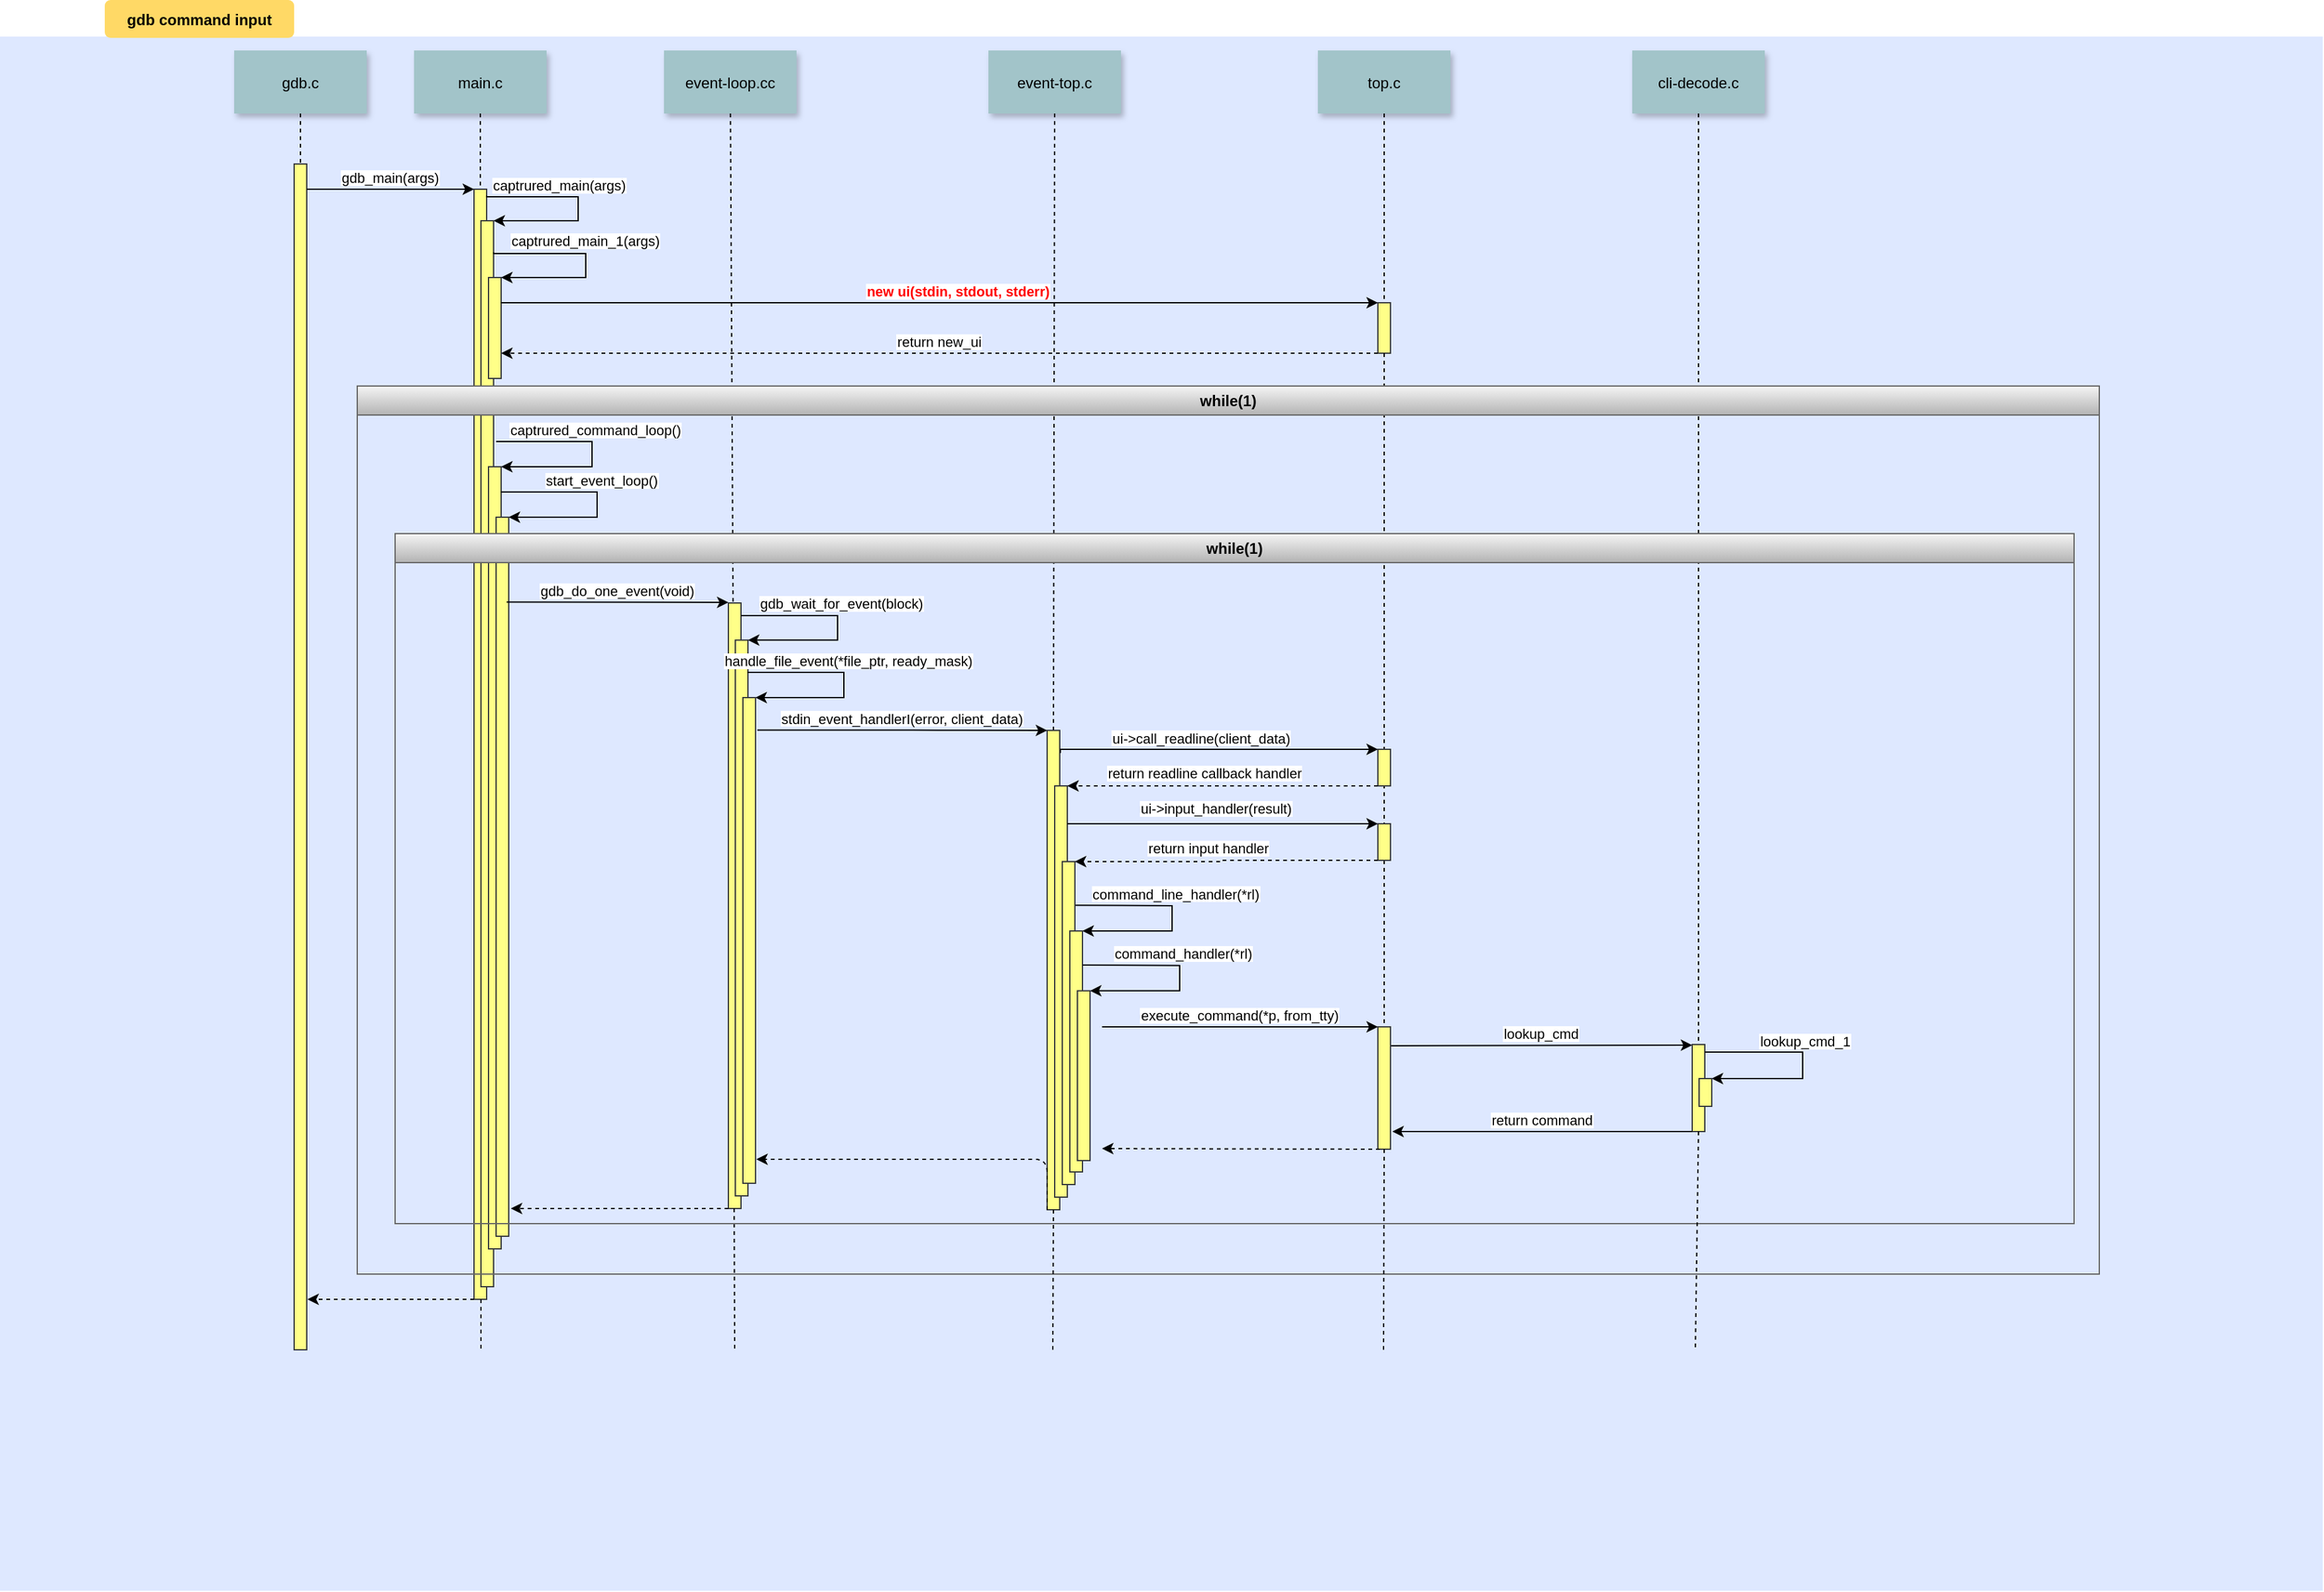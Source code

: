 <mxfile version="24.0.7" type="github">
  <diagram name="Page-1" id="9361dd3d-8414-5efd-6122-117bd74ce7a7">
    <mxGraphModel dx="1701" dy="574" grid="1" gridSize="10" guides="1" tooltips="1" connect="1" arrows="1" fold="1" page="0" pageScale="1.5" pageWidth="826" pageHeight="1169" background="none" math="0" shadow="0">
      <root>
        <mxCell id="0" />
        <mxCell id="1" parent="0" />
        <mxCell id="69" value="" style="fillColor=#DEE8FF;strokeColor=none" parent="1" vertex="1">
          <mxGeometry x="-33" y="49" width="1840" height="1232" as="geometry" />
        </mxCell>
        <mxCell id="2" value="" style="fillColor=#ffff88;strokeColor=#36393d;" parent="1" vertex="1">
          <mxGeometry x="200" y="150" width="10" height="940" as="geometry" />
        </mxCell>
        <mxCell id="4" value="gdb.c" style="shadow=1;fillColor=#A2C4C9;strokeColor=none" parent="1" vertex="1">
          <mxGeometry x="152.5" y="60" width="105" height="50" as="geometry" />
        </mxCell>
        <mxCell id="6" value="" style="fillColor=#ffff88;strokeColor=#36393d;" parent="1" vertex="1">
          <mxGeometry x="342.5" y="170" width="10" height="880" as="geometry" />
        </mxCell>
        <mxCell id="7" value="main.c" style="shadow=1;fillColor=#A2C4C9;strokeColor=none" parent="1" vertex="1">
          <mxGeometry x="295" y="60" width="105" height="50" as="geometry" />
        </mxCell>
        <mxCell id="8" value="" style="edgeStyle=none;endArrow=none;dashed=1" parent="1" source="7" target="6" edge="1">
          <mxGeometry x="272.335" y="165" width="100" height="100" as="geometry">
            <mxPoint x="347.259" y="110" as="sourcePoint" />
            <mxPoint x="347.576" y="165" as="targetPoint" />
          </mxGeometry>
        </mxCell>
        <mxCell id="9" value="gdb_main(args)" style="edgeStyle=none;verticalLabelPosition=top;verticalAlign=bottom;entryX=0;entryY=0;entryDx=0;entryDy=0;" parent="1" target="6" edge="1">
          <mxGeometry x="220" y="92" width="100" height="100" as="geometry">
            <mxPoint x="210" y="170" as="sourcePoint" />
            <mxPoint x="340" y="170" as="targetPoint" />
          </mxGeometry>
        </mxCell>
        <mxCell id="13" value="captrured_main(args)" style="edgeStyle=orthogonalEdgeStyle;verticalLabelPosition=top;verticalAlign=bottom;exitX=1.25;exitY=0.213;exitDx=0;exitDy=0;flowAnimation=0;rounded=0;strokeColor=default;jumpStyle=none;shadow=0;comic=0;noJump=0;exitPerimeter=0;entryX=1;entryY=0;entryDx=0;entryDy=0;" parent="1" target="NpjNhpAdD-cPr5dTdstZ-95" edge="1">
          <mxGeometry width="100" height="100" as="geometry">
            <mxPoint x="352.5" y="175.0" as="sourcePoint" />
            <mxPoint x="358" y="195" as="targetPoint" />
            <Array as="points">
              <mxPoint x="425" y="176" />
              <mxPoint x="425" y="195" />
            </Array>
            <mxPoint x="55" y="-9" as="offset" />
          </mxGeometry>
        </mxCell>
        <mxCell id="33" value="" style="edgeStyle=elbowEdgeStyle;elbow=horizontal;endArrow=none;dashed=1" parent="1" source="4" target="2" edge="1">
          <mxGeometry x="230.0" y="310" width="100" height="100" as="geometry">
            <mxPoint x="230.0" y="410" as="sourcePoint" />
            <mxPoint x="330" y="310" as="targetPoint" />
          </mxGeometry>
        </mxCell>
        <mxCell id="71" value="gdb command input" style="rounded=1;fontStyle=1;fillColor=#FFD966;strokeColor=none" parent="1" vertex="1">
          <mxGeometry x="50" y="20" width="150" height="30" as="geometry" />
        </mxCell>
        <mxCell id="NpjNhpAdD-cPr5dTdstZ-95" value="" style="fillColor=#ffff88;strokeColor=#36393d;" parent="1" vertex="1">
          <mxGeometry x="348" y="195" width="10" height="845" as="geometry" />
        </mxCell>
        <mxCell id="NpjNhpAdD-cPr5dTdstZ-96" value="" style="fillColor=#ffff88;strokeColor=#36393d;" parent="1" vertex="1">
          <mxGeometry x="354" y="240" width="10" height="80" as="geometry" />
        </mxCell>
        <mxCell id="NpjNhpAdD-cPr5dTdstZ-100" value="captrured_main_1(args)" style="edgeStyle=orthogonalEdgeStyle;verticalLabelPosition=top;verticalAlign=bottom;exitX=1.25;exitY=0.213;exitDx=0;exitDy=0;flowAnimation=0;rounded=0;strokeColor=default;jumpStyle=none;shadow=0;comic=0;noJump=0;exitPerimeter=0;entryX=1;entryY=0;entryDx=0;entryDy=0;" parent="1" target="NpjNhpAdD-cPr5dTdstZ-96" edge="1">
          <mxGeometry width="100" height="100" as="geometry">
            <mxPoint x="358" y="220.0" as="sourcePoint" />
            <mxPoint x="363.5" y="240" as="targetPoint" />
            <Array as="points">
              <mxPoint x="431" y="221" />
              <mxPoint x="431" y="240" />
            </Array>
            <mxPoint x="70" y="-10" as="offset" />
          </mxGeometry>
        </mxCell>
        <mxCell id="NpjNhpAdD-cPr5dTdstZ-152" value="" style="fillColor=#ffff88;strokeColor=#36393d;" parent="1" vertex="1">
          <mxGeometry x="1058.5" y="260" width="10" height="40" as="geometry" />
        </mxCell>
        <mxCell id="NpjNhpAdD-cPr5dTdstZ-154" value="new ui(stdin, stdout, stderr)" style="edgeStyle=none;verticalLabelPosition=top;verticalAlign=bottom;entryX=0;entryY=0;entryDx=0;entryDy=0;strokeColor=default;fontStyle=1;fontColor=#ff0000;" parent="1" edge="1" target="NpjNhpAdD-cPr5dTdstZ-152">
          <mxGeometry width="100" height="100" as="geometry">
            <mxPoint x="363.75" y="260" as="sourcePoint" />
            <mxPoint x="567.5" y="260.42" as="targetPoint" />
            <mxPoint x="15" as="offset" />
          </mxGeometry>
        </mxCell>
        <mxCell id="NpjNhpAdD-cPr5dTdstZ-155" value="return new_ui" style="edgeStyle=none;verticalLabelPosition=top;verticalAlign=bottom;entryX=1;entryY=0.75;entryDx=0;entryDy=0;dashed=1;exitX=0;exitY=1;exitDx=0;exitDy=0;" parent="1" target="NpjNhpAdD-cPr5dTdstZ-96" edge="1" source="NpjNhpAdD-cPr5dTdstZ-152">
          <mxGeometry x="220" y="92" width="100" height="100" as="geometry">
            <mxPoint x="567.5" y="290" as="sourcePoint" />
            <mxPoint x="376.25" y="290" as="targetPoint" />
          </mxGeometry>
        </mxCell>
        <mxCell id="8tz-lUX5db71lzaxd9jw-120" value="" style="group" vertex="1" connectable="0" parent="1">
          <mxGeometry x="750" y="60" width="105" height="50" as="geometry" />
        </mxCell>
        <mxCell id="NpjNhpAdD-cPr5dTdstZ-157" value="event-top.c" style="shadow=1;fillColor=#A2C4C9;strokeColor=none" parent="8tz-lUX5db71lzaxd9jw-120" vertex="1">
          <mxGeometry width="105" height="50" as="geometry" />
        </mxCell>
        <mxCell id="8tz-lUX5db71lzaxd9jw-121" value="" style="group" vertex="1" connectable="0" parent="1">
          <mxGeometry x="493" y="60" width="105" height="50" as="geometry" />
        </mxCell>
        <mxCell id="24" value="event-loop.cc" style="shadow=1;fillColor=#A2C4C9;strokeColor=none" parent="8tz-lUX5db71lzaxd9jw-121" vertex="1">
          <mxGeometry width="105" height="50" as="geometry" />
        </mxCell>
        <mxCell id="8tz-lUX5db71lzaxd9jw-92" value="" style="edgeStyle=none;endArrow=none;dashed=1;exitX=0.5;exitY=1;exitDx=0;exitDy=0;entryX=0.5;entryY=0;entryDx=0;entryDy=0;" edge="1" parent="1" source="8tz-lUX5db71lzaxd9jw-86" target="NpjNhpAdD-cPr5dTdstZ-152">
          <mxGeometry x="1907.335" y="225" width="100" height="100" as="geometry">
            <mxPoint x="1254" y="120" as="sourcePoint" />
            <mxPoint x="1064" y="260" as="targetPoint" />
          </mxGeometry>
        </mxCell>
        <mxCell id="8tz-lUX5db71lzaxd9jw-86" value="top.c" style="shadow=1;fillColor=#A2C4C9;strokeColor=none" vertex="1" parent="1">
          <mxGeometry x="1011" y="60" width="105" height="50" as="geometry" />
        </mxCell>
        <mxCell id="8tz-lUX5db71lzaxd9jw-90" value="cli-decode.c" style="shadow=1;fillColor=#A2C4C9;strokeColor=none" vertex="1" parent="1">
          <mxGeometry x="1260" y="60" width="105" height="50" as="geometry" />
        </mxCell>
        <mxCell id="8tz-lUX5db71lzaxd9jw-97" value="" style="edgeStyle=none;endArrow=none;dashed=1;entryX=0.5;entryY=0;entryDx=0;entryDy=0;exitX=0.5;exitY=1;exitDx=0;exitDy=0;" edge="1" parent="1" source="8tz-lUX5db71lzaxd9jw-90" target="8tz-lUX5db71lzaxd9jw-93">
          <mxGeometry x="2147.335" y="225" width="100" height="100" as="geometry">
            <mxPoint x="1472.66" y="110" as="sourcePoint" />
            <mxPoint x="1472.66" y="760" as="targetPoint" />
          </mxGeometry>
        </mxCell>
        <mxCell id="NpjNhpAdD-cPr5dTdstZ-158" value="" style="edgeStyle=none;endArrow=none;dashed=1;entryX=0.5;entryY=0;entryDx=0;entryDy=0;" parent="1" source="NpjNhpAdD-cPr5dTdstZ-157" target="NpjNhpAdD-cPr5dTdstZ-161" edge="1">
          <mxGeometry x="1677.335" y="225" width="100" height="100" as="geometry">
            <mxPoint x="1212.259" y="110" as="sourcePoint" />
            <mxPoint x="1040" y="220" as="targetPoint" />
          </mxGeometry>
        </mxCell>
        <mxCell id="25" value="" style="edgeStyle=none;endArrow=none;dashed=1" parent="1" source="24" target="26" edge="1">
          <mxGeometry x="1237.335" y="225" width="100" height="100" as="geometry">
            <mxPoint x="772.259" y="110" as="sourcePoint" />
            <mxPoint x="772.576" y="165" as="targetPoint" />
          </mxGeometry>
        </mxCell>
        <mxCell id="8tz-lUX5db71lzaxd9jw-95" value="lookup_cmd" style="edgeStyle=elbowEdgeStyle;elbow=vertical;verticalLabelPosition=top;verticalAlign=bottom;entryX=0;entryY=0;entryDx=0;entryDy=0;exitX=1;exitY=0.25;exitDx=0;exitDy=0;" edge="1" parent="1" target="8tz-lUX5db71lzaxd9jw-93">
          <mxGeometry x="1495.355" y="693.736" width="138.142" height="100" as="geometry">
            <mxPoint x="1068.5" y="849" as="sourcePoint" />
            <mxPoint x="1432.5" y="787" as="targetPoint" />
            <Array as="points" />
          </mxGeometry>
        </mxCell>
        <mxCell id="8tz-lUX5db71lzaxd9jw-93" value="" style="fillColor=#ffff88;strokeColor=#36393d;" vertex="1" parent="1">
          <mxGeometry x="1307.5" y="848" width="10" height="69" as="geometry" />
        </mxCell>
        <mxCell id="8tz-lUX5db71lzaxd9jw-101" value="return command" style="edgeStyle=elbowEdgeStyle;elbow=vertical;verticalLabelPosition=top;verticalAlign=bottom;exitX=0;exitY=1;exitDx=0;exitDy=0;" edge="1" parent="1" source="8tz-lUX5db71lzaxd9jw-93">
          <mxGeometry x="1510" y="696.736" width="100" height="100" as="geometry">
            <mxPoint x="1454.5" y="869" as="sourcePoint" />
            <mxPoint x="1070" y="917" as="targetPoint" />
            <Array as="points" />
          </mxGeometry>
        </mxCell>
        <mxCell id="8tz-lUX5db71lzaxd9jw-100" value="lookup_cmd_1" style="edgeStyle=orthogonalEdgeStyle;verticalLabelPosition=top;verticalAlign=bottom;flowAnimation=0;rounded=0;strokeColor=default;jumpStyle=none;shadow=0;comic=0;noJump=0;entryX=1;entryY=0;entryDx=0;entryDy=0;exitX=1;exitY=0;exitDx=0;exitDy=0;" edge="1" parent="1" target="8tz-lUX5db71lzaxd9jw-99">
          <mxGeometry x="360" y="-375" width="100" height="100" as="geometry">
            <mxPoint x="1317.5" y="854" as="sourcePoint" />
            <mxPoint x="1323.0" y="874" as="targetPoint" />
            <Array as="points">
              <mxPoint x="1395" y="854" />
              <mxPoint x="1395" y="875" />
            </Array>
            <mxPoint x="77" y="-10" as="offset" />
          </mxGeometry>
        </mxCell>
        <mxCell id="8tz-lUX5db71lzaxd9jw-105" value="" style="group;strokeWidth=4;" vertex="1" connectable="0" parent="1">
          <mxGeometry x="796.5" y="599" width="222.5" height="380" as="geometry" />
        </mxCell>
        <mxCell id="NpjNhpAdD-cPr5dTdstZ-161" value="" style="fillColor=#ffff88;strokeColor=#36393d;" parent="8tz-lUX5db71lzaxd9jw-105" vertex="1">
          <mxGeometry width="10" height="380" as="geometry" />
        </mxCell>
        <mxCell id="8tz-lUX5db71lzaxd9jw-85" value="command_line_handler(*rl)" style="edgeStyle=orthogonalEdgeStyle;verticalLabelPosition=top;verticalAlign=bottom;flowAnimation=0;rounded=0;strokeColor=default;jumpStyle=none;shadow=0;comic=0;noJump=0;entryX=1;entryY=0;entryDx=0;entryDy=0;exitX=1.017;exitY=0.125;exitDx=0;exitDy=0;exitPerimeter=0;" edge="1" parent="8tz-lUX5db71lzaxd9jw-105" target="8tz-lUX5db71lzaxd9jw-84">
          <mxGeometry width="100" height="100" as="geometry">
            <mxPoint x="22.17" y="138.625" as="sourcePoint" />
            <mxPoint x="28.51" y="159" as="targetPoint" />
            <Array as="points">
              <mxPoint x="24" y="139" />
              <mxPoint x="99" y="139" />
              <mxPoint x="99" y="159" />
              <mxPoint x="28" y="159" />
            </Array>
            <mxPoint x="77" y="-10" as="offset" />
          </mxGeometry>
        </mxCell>
        <mxCell id="8tz-lUX5db71lzaxd9jw-73" value="" style="fillColor=#ffff88;strokeColor=#36393d;" vertex="1" parent="8tz-lUX5db71lzaxd9jw-105">
          <mxGeometry x="6" y="44" width="10" height="326" as="geometry" />
        </mxCell>
        <mxCell id="8tz-lUX5db71lzaxd9jw-83" value="ui-&gt;input_handler(result)" style="edgeStyle=orthogonalEdgeStyle;verticalLabelPosition=top;verticalAlign=bottom;flowAnimation=0;rounded=0;strokeColor=default;jumpStyle=none;shadow=0;comic=0;noJump=0;entryX=0;entryY=0;entryDx=0;entryDy=0;" edge="1" parent="8tz-lUX5db71lzaxd9jw-105" target="8tz-lUX5db71lzaxd9jw-137">
          <mxGeometry width="100" height="100" as="geometry">
            <mxPoint x="16" y="74" as="sourcePoint" />
            <mxPoint x="22.51" y="94" as="targetPoint" />
            <Array as="points">
              <mxPoint x="262" y="74" />
            </Array>
            <mxPoint x="-5" y="-3" as="offset" />
          </mxGeometry>
        </mxCell>
        <mxCell id="8tz-lUX5db71lzaxd9jw-82" value="" style="fillColor=#ffff88;strokeColor=#36393d;" vertex="1" parent="8tz-lUX5db71lzaxd9jw-105">
          <mxGeometry x="12" y="104" width="10" height="256" as="geometry" />
        </mxCell>
        <mxCell id="8tz-lUX5db71lzaxd9jw-84" value="" style="fillColor=#ffff88;strokeColor=#36393d;" vertex="1" parent="8tz-lUX5db71lzaxd9jw-105">
          <mxGeometry x="18" y="159" width="10" height="191" as="geometry" />
        </mxCell>
        <mxCell id="8tz-lUX5db71lzaxd9jw-99" value="" style="fillColor=#ffff88;strokeColor=#36393d;" vertex="1" parent="1">
          <mxGeometry x="1313" y="875" width="10" height="22" as="geometry" />
        </mxCell>
        <mxCell id="8tz-lUX5db71lzaxd9jw-128" value="" style="edgeStyle=none;endArrow=none;dashed=1;exitX=0.5;exitY=1;exitDx=0;exitDy=0;entryX=0.5;entryY=0;entryDx=0;entryDy=0;" edge="1" parent="1" source="NpjNhpAdD-cPr5dTdstZ-152" target="8tz-lUX5db71lzaxd9jw-89">
          <mxGeometry x="1907.335" y="225" width="100" height="100" as="geometry">
            <mxPoint x="1063.24" y="310" as="sourcePoint" />
            <mxPoint x="1063.24" y="460" as="targetPoint" />
          </mxGeometry>
        </mxCell>
        <mxCell id="8tz-lUX5db71lzaxd9jw-129" value="stdin_event_handlerI(error, client_data)" style="edgeStyle=elbowEdgeStyle;elbow=horizontal;verticalLabelPosition=top;verticalAlign=bottom;entryX=0;entryY=0;entryDx=0;entryDy=0;exitX=1.141;exitY=0.067;exitDx=0;exitDy=0;exitPerimeter=0;" edge="1" parent="1" source="NpjNhpAdD-cPr5dTdstZ-143" target="NpjNhpAdD-cPr5dTdstZ-161">
          <mxGeometry x="580" y="374.736" width="100" height="100" as="geometry">
            <mxPoint x="570" y="599" as="sourcePoint" />
            <mxPoint x="784" y="590.5" as="targetPoint" />
            <Array as="points">
              <mxPoint x="700" y="600" />
            </Array>
          </mxGeometry>
        </mxCell>
        <mxCell id="NpjNhpAdD-cPr5dTdstZ-94" value="captrured_command_loop()" style="edgeStyle=orthogonalEdgeStyle;verticalLabelPosition=top;verticalAlign=bottom;flowAnimation=0;rounded=0;strokeColor=default;jumpStyle=none;shadow=0;comic=0;noJump=0;entryX=1;entryY=0;entryDx=0;entryDy=0;" parent="1" target="NpjNhpAdD-cPr5dTdstZ-102" edge="1">
          <mxGeometry x="250" y="330" width="100" height="100" as="geometry">
            <mxPoint x="360" y="370" as="sourcePoint" />
            <mxPoint x="366.25" y="389.39" as="targetPoint" />
            <Array as="points">
              <mxPoint x="436" y="370" />
              <mxPoint x="436" y="390" />
            </Array>
            <mxPoint x="77" y="-10" as="offset" />
          </mxGeometry>
        </mxCell>
        <mxCell id="NpjNhpAdD-cPr5dTdstZ-102" value="" style="fillColor=#ffff88;strokeColor=#36393d;" parent="1" vertex="1">
          <mxGeometry x="354" y="390" width="10" height="620" as="geometry" />
        </mxCell>
        <mxCell id="NpjNhpAdD-cPr5dTdstZ-105" value="while(1)" style="swimlane;whiteSpace=wrap;html=1;swimlaneFillColor=none;container=0;fillColor=#f5f5f5;strokeColor=#666666;gradientColor=#b3b3b3;" parent="1" vertex="1">
          <mxGeometry x="250" y="326" width="1380" height="704" as="geometry" />
        </mxCell>
        <mxCell id="NpjNhpAdD-cPr5dTdstZ-106" value="start_event_loop()" style="edgeStyle=orthogonalEdgeStyle;verticalLabelPosition=top;verticalAlign=bottom;flowAnimation=0;rounded=0;strokeColor=default;jumpStyle=none;shadow=0;comic=0;noJump=0;entryX=1;entryY=0;entryDx=0;entryDy=0;" parent="1" target="NpjNhpAdD-cPr5dTdstZ-107" edge="1">
          <mxGeometry x="250" y="330" width="100" height="100" as="geometry">
            <mxPoint x="363.75" y="410.04" as="sourcePoint" />
            <mxPoint x="380" y="430" as="targetPoint" />
            <Array as="points">
              <mxPoint x="440" y="410" />
              <mxPoint x="440" y="430" />
            </Array>
            <mxPoint x="77" y="-10" as="offset" />
          </mxGeometry>
        </mxCell>
        <mxCell id="NpjNhpAdD-cPr5dTdstZ-107" value="" style="fillColor=#ffff88;strokeColor=#36393d;" parent="1" vertex="1">
          <mxGeometry x="360" y="430" width="10" height="570" as="geometry" />
        </mxCell>
        <mxCell id="34" value="gdb_do_one_event(void)" style="edgeStyle=elbowEdgeStyle;elbow=vertical;verticalLabelPosition=top;verticalAlign=bottom;entryX=0;entryY=0;entryDx=0;entryDy=0;exitX=0.833;exitY=0.118;exitDx=0;exitDy=0;exitPerimeter=0;" parent="1" target="26" edge="1" source="NpjNhpAdD-cPr5dTdstZ-107">
          <mxGeometry x="830" y="704.736" width="100" height="100" as="geometry">
            <mxPoint x="372.5" y="482.82" as="sourcePoint" />
            <mxPoint x="740" y="482" as="targetPoint" />
            <Array as="points" />
          </mxGeometry>
        </mxCell>
        <mxCell id="8tz-lUX5db71lzaxd9jw-89" value="" style="fillColor=#ffff88;strokeColor=#36393d;" vertex="1" parent="1">
          <mxGeometry x="1058.5" y="834" width="10" height="97" as="geometry" />
        </mxCell>
        <mxCell id="8tz-lUX5db71lzaxd9jw-104" value="" style="group" vertex="1" connectable="0" parent="1">
          <mxGeometry x="544" y="498" width="91.51" height="520" as="geometry" />
        </mxCell>
        <mxCell id="26" value="" style="fillColor=#ffff88;strokeColor=#36393d;" parent="8tz-lUX5db71lzaxd9jw-104" vertex="1">
          <mxGeometry width="10" height="480" as="geometry" />
        </mxCell>
        <mxCell id="NpjNhpAdD-cPr5dTdstZ-138" value="" style="fillColor=#ffff88;strokeColor=#36393d;" parent="8tz-lUX5db71lzaxd9jw-104" vertex="1">
          <mxGeometry x="5.51" y="29.41" width="10" height="440.59" as="geometry" />
        </mxCell>
        <mxCell id="NpjNhpAdD-cPr5dTdstZ-136" value="gdb_wait_for_event(block)" style="edgeStyle=orthogonalEdgeStyle;verticalLabelPosition=top;verticalAlign=bottom;flowAnimation=0;rounded=0;strokeColor=default;jumpStyle=none;shadow=0;comic=0;noJump=0;entryX=1;entryY=0;entryDx=0;entryDy=0;" parent="8tz-lUX5db71lzaxd9jw-104" target="NpjNhpAdD-cPr5dTdstZ-138" edge="1">
          <mxGeometry x="-300" y="-290" width="100" height="100" as="geometry">
            <mxPoint x="10" y="10" as="sourcePoint" />
            <mxPoint x="20" y="29.96" as="targetPoint" />
            <Array as="points">
              <mxPoint x="86.51" y="10" />
              <mxPoint x="86.51" y="29" />
            </Array>
            <mxPoint x="77" y="-10" as="offset" />
          </mxGeometry>
        </mxCell>
        <mxCell id="NpjNhpAdD-cPr5dTdstZ-144" value="handle_file_event(*file_ptr, ready_mask)" style="edgeStyle=orthogonalEdgeStyle;verticalLabelPosition=top;verticalAlign=bottom;flowAnimation=0;rounded=0;strokeColor=default;jumpStyle=none;shadow=0;comic=0;noJump=0;entryX=1;entryY=0;entryDx=0;entryDy=0;" parent="8tz-lUX5db71lzaxd9jw-104" target="NpjNhpAdD-cPr5dTdstZ-143" edge="1">
          <mxGeometry x="-610" y="-700" width="100" height="100" as="geometry">
            <mxPoint x="15" y="55" as="sourcePoint" />
            <mxPoint x="25" y="74.96" as="targetPoint" />
            <Array as="points">
              <mxPoint x="91.51" y="55" />
              <mxPoint x="91.51" y="75" />
            </Array>
            <mxPoint x="77" y="-10" as="offset" />
          </mxGeometry>
        </mxCell>
        <mxCell id="NpjNhpAdD-cPr5dTdstZ-143" value="" style="fillColor=#ffff88;strokeColor=#36393d;" parent="8tz-lUX5db71lzaxd9jw-104" vertex="1">
          <mxGeometry x="11.51" y="75" width="10" height="385" as="geometry" />
        </mxCell>
        <mxCell id="8tz-lUX5db71lzaxd9jw-141" value="" style="edgeStyle=none;endArrow=none;dashed=1;exitX=0.5;exitY=1;exitDx=0;exitDy=0;" edge="1" parent="8tz-lUX5db71lzaxd9jw-104">
          <mxGeometry x="-167.429" y="-125.303" width="100" height="100" as="geometry">
            <mxPoint x="4.58" y="480" as="sourcePoint" />
            <mxPoint x="5" y="592" as="targetPoint" />
          </mxGeometry>
        </mxCell>
        <mxCell id="NpjNhpAdD-cPr5dTdstZ-127" value="while(1)" style="swimlane;whiteSpace=wrap;html=1;container=0;fillColor=#f5f5f5;strokeColor=#666666;gradientColor=#b3b3b3;" parent="1" vertex="1">
          <mxGeometry x="280" y="443" width="1330" height="547" as="geometry" />
        </mxCell>
        <mxCell id="8tz-lUX5db71lzaxd9jw-130" value="" style="fillColor=#ffff88;strokeColor=#36393d;" vertex="1" parent="NpjNhpAdD-cPr5dTdstZ-127">
          <mxGeometry x="778.5" y="171" width="10" height="29" as="geometry" />
        </mxCell>
        <mxCell id="8tz-lUX5db71lzaxd9jw-142" value="" style="edgeStyle=none;endArrow=none;dashed=1;exitX=0.5;exitY=1;exitDx=0;exitDy=0;" edge="1" parent="NpjNhpAdD-cPr5dTdstZ-127" source="NpjNhpAdD-cPr5dTdstZ-161">
          <mxGeometry x="96.571" y="-70.303" width="100" height="100" as="geometry">
            <mxPoint x="521" y="497" as="sourcePoint" />
            <mxPoint x="521" y="647" as="targetPoint" />
          </mxGeometry>
        </mxCell>
        <mxCell id="8tz-lUX5db71lzaxd9jw-143" value="" style="edgeStyle=none;endArrow=none;dashed=1;exitX=0.5;exitY=1;exitDx=0;exitDy=0;" edge="1" parent="NpjNhpAdD-cPr5dTdstZ-127" source="8tz-lUX5db71lzaxd9jw-89">
          <mxGeometry x="96.571" y="-70.303" width="100" height="100" as="geometry">
            <mxPoint x="783" y="447" as="sourcePoint" />
            <mxPoint x="783" y="647" as="targetPoint" />
          </mxGeometry>
        </mxCell>
        <mxCell id="8tz-lUX5db71lzaxd9jw-75" value="ui-&gt;call_readline(client_data)" style="edgeStyle=orthogonalEdgeStyle;verticalLabelPosition=top;verticalAlign=bottom;flowAnimation=0;rounded=0;strokeColor=default;jumpStyle=none;shadow=0;comic=0;noJump=0;entryX=0;entryY=0;entryDx=0;entryDy=0;exitX=1.05;exitY=0.047;exitDx=0;exitDy=0;exitPerimeter=0;" edge="1" parent="1" source="NpjNhpAdD-cPr5dTdstZ-161" target="8tz-lUX5db71lzaxd9jw-130">
          <mxGeometry width="100" height="100" as="geometry">
            <mxPoint x="810" y="614" as="sourcePoint" />
            <mxPoint x="1046.02" y="613" as="targetPoint" />
            <Array as="points">
              <mxPoint x="840" y="614" />
              <mxPoint x="840" y="614" />
            </Array>
            <mxPoint x="-14" y="-1" as="offset" />
          </mxGeometry>
        </mxCell>
        <mxCell id="8tz-lUX5db71lzaxd9jw-136" value="return readline callback handler" style="edgeStyle=orthogonalEdgeStyle;verticalLabelPosition=top;verticalAlign=bottom;flowAnimation=0;rounded=0;strokeColor=default;jumpStyle=none;shadow=0;comic=0;noJump=0;entryX=1;entryY=0;entryDx=0;entryDy=0;exitX=0;exitY=1;exitDx=0;exitDy=0;dashed=1;" edge="1" parent="1" source="8tz-lUX5db71lzaxd9jw-130" target="8tz-lUX5db71lzaxd9jw-73">
          <mxGeometry width="100" height="100" as="geometry">
            <mxPoint x="1061.5" y="640" as="sourcePoint" />
            <mxPoint x="820" y="640" as="targetPoint" />
            <Array as="points">
              <mxPoint x="813" y="643" />
            </Array>
            <mxPoint x="-14" y="-1" as="offset" />
          </mxGeometry>
        </mxCell>
        <mxCell id="8tz-lUX5db71lzaxd9jw-137" value="" style="fillColor=#ffff88;strokeColor=#36393d;" vertex="1" parent="1">
          <mxGeometry x="1058.5" y="673" width="10" height="29" as="geometry" />
        </mxCell>
        <mxCell id="8tz-lUX5db71lzaxd9jw-138" value="return input handler" style="edgeStyle=orthogonalEdgeStyle;verticalLabelPosition=top;verticalAlign=bottom;flowAnimation=0;rounded=0;strokeColor=default;jumpStyle=none;shadow=0;comic=0;noJump=0;exitX=0;exitY=1;exitDx=0;exitDy=0;dashed=1;entryX=1;entryY=0;entryDx=0;entryDy=0;" edge="1" parent="1" source="8tz-lUX5db71lzaxd9jw-137" target="8tz-lUX5db71lzaxd9jw-82">
          <mxGeometry width="100" height="100" as="geometry">
            <mxPoint x="1058.5" y="702" as="sourcePoint" />
            <mxPoint x="813" y="702" as="targetPoint" />
            <Array as="points">
              <mxPoint x="936" y="702" />
              <mxPoint x="818" y="703" />
            </Array>
            <mxPoint x="-14" y="-1" as="offset" />
          </mxGeometry>
        </mxCell>
        <mxCell id="NpjNhpAdD-cPr5dTdstZ-162" value="execute_command(*p, from_tty)" style="edgeStyle=elbowEdgeStyle;elbow=vertical;verticalLabelPosition=top;verticalAlign=bottom;entryX=0;entryY=0;entryDx=0;entryDy=0;" parent="1" edge="1" target="8tz-lUX5db71lzaxd9jw-89">
          <mxGeometry x="2050" y="1115.736" width="100" height="100" as="geometry">
            <mxPoint x="840" y="834" as="sourcePoint" />
            <mxPoint x="1058.5" y="833.0" as="targetPoint" />
            <Array as="points" />
          </mxGeometry>
        </mxCell>
        <mxCell id="8tz-lUX5db71lzaxd9jw-139" value="" style="edgeStyle=elbowEdgeStyle;elbow=vertical;verticalLabelPosition=top;verticalAlign=bottom;dashed=1;" edge="1" parent="1">
          <mxGeometry x="1510" y="696.736" width="100" height="100" as="geometry">
            <mxPoint x="1060" y="931" as="sourcePoint" />
            <mxPoint x="840" y="930" as="targetPoint" />
            <Array as="points" />
          </mxGeometry>
        </mxCell>
        <mxCell id="NpjNhpAdD-cPr5dTdstZ-169" value="" style="edgeStyle=none;endArrow=none;dashed=1;exitX=0.5;exitY=1;exitDx=0;exitDy=0;" parent="1" edge="1">
          <mxGeometry x="376.571" y="372.697" width="100" height="100" as="geometry">
            <mxPoint x="348" y="1050" as="sourcePoint" />
            <mxPoint x="348" y="1090" as="targetPoint" />
          </mxGeometry>
        </mxCell>
        <mxCell id="8tz-lUX5db71lzaxd9jw-144" value="" style="edgeStyle=none;endArrow=none;dashed=1;exitX=0.5;exitY=1;exitDx=0;exitDy=0;" edge="1" parent="1" source="8tz-lUX5db71lzaxd9jw-93">
          <mxGeometry x="376.571" y="372.697" width="100" height="100" as="geometry">
            <mxPoint x="1312.08" y="876" as="sourcePoint" />
            <mxPoint x="1310" y="1090" as="targetPoint" />
          </mxGeometry>
        </mxCell>
        <mxCell id="8tz-lUX5db71lzaxd9jw-148" value="" style="edgeStyle=elbowEdgeStyle;elbow=vertical;verticalLabelPosition=top;verticalAlign=bottom;dashed=1;exitX=0;exitY=1;exitDx=0;exitDy=0;entryX=1.167;entryY=0.966;entryDx=0;entryDy=0;entryPerimeter=0;" edge="1" parent="1" source="26">
          <mxGeometry x="1230" y="253.736" width="100" height="100" as="geometry">
            <mxPoint x="544" y="976.0" as="sourcePoint" />
            <mxPoint x="371.67" y="978.62" as="targetPoint" />
            <Array as="points">
              <mxPoint x="460" y="978" />
            </Array>
          </mxGeometry>
        </mxCell>
        <mxCell id="8tz-lUX5db71lzaxd9jw-149" value="" style="edgeStyle=elbowEdgeStyle;elbow=vertical;verticalLabelPosition=top;verticalAlign=bottom;dashed=1;exitX=0;exitY=1;exitDx=0;exitDy=0;entryX=1.055;entryY=0.958;entryDx=0;entryDy=0;entryPerimeter=0;" edge="1" parent="1" source="6" target="2">
          <mxGeometry x="1230" y="253.736" width="100" height="100" as="geometry">
            <mxPoint x="342.5" y="1050" as="sourcePoint" />
            <mxPoint x="170.17" y="1050.62" as="targetPoint" />
            <Array as="points">
              <mxPoint x="258.5" y="1050" />
            </Array>
          </mxGeometry>
        </mxCell>
        <mxCell id="8tz-lUX5db71lzaxd9jw-140" value="" style="edgeStyle=elbowEdgeStyle;elbow=vertical;verticalLabelPosition=top;verticalAlign=bottom;dashed=1;exitX=0;exitY=1;exitDx=0;exitDy=0;entryX=1.064;entryY=0.951;entryDx=0;entryDy=0;entryPerimeter=0;" edge="1" parent="1" source="NpjNhpAdD-cPr5dTdstZ-161" target="NpjNhpAdD-cPr5dTdstZ-143">
          <mxGeometry x="1510" y="696.736" width="100" height="100" as="geometry">
            <mxPoint x="790" y="970" as="sourcePoint" />
            <mxPoint x="570" y="939" as="targetPoint" />
            <Array as="points">
              <mxPoint x="680" y="939" />
            </Array>
          </mxGeometry>
        </mxCell>
        <mxCell id="8tz-lUX5db71lzaxd9jw-150" value="command_handler(*rl)" style="edgeStyle=orthogonalEdgeStyle;verticalLabelPosition=top;verticalAlign=bottom;flowAnimation=0;rounded=0;strokeColor=default;jumpStyle=none;shadow=0;comic=0;noJump=0;entryX=1;entryY=0;entryDx=0;entryDy=0;exitX=1.017;exitY=0.125;exitDx=0;exitDy=0;exitPerimeter=0;" edge="1" parent="1" target="8tz-lUX5db71lzaxd9jw-151">
          <mxGeometry width="100" height="100" as="geometry">
            <mxPoint x="824.67" y="785.035" as="sourcePoint" />
            <mxPoint x="831.01" y="805.41" as="targetPoint" />
            <Array as="points">
              <mxPoint x="826.5" y="785.41" />
              <mxPoint x="901.5" y="785.41" />
              <mxPoint x="901.5" y="805.41" />
              <mxPoint x="830.5" y="805.41" />
            </Array>
            <mxPoint x="77" y="-10" as="offset" />
          </mxGeometry>
        </mxCell>
        <mxCell id="8tz-lUX5db71lzaxd9jw-151" value="" style="fillColor=#ffff88;strokeColor=#36393d;" vertex="1" parent="1">
          <mxGeometry x="820.5" y="805.41" width="10" height="134.59" as="geometry" />
        </mxCell>
      </root>
    </mxGraphModel>
  </diagram>
</mxfile>
